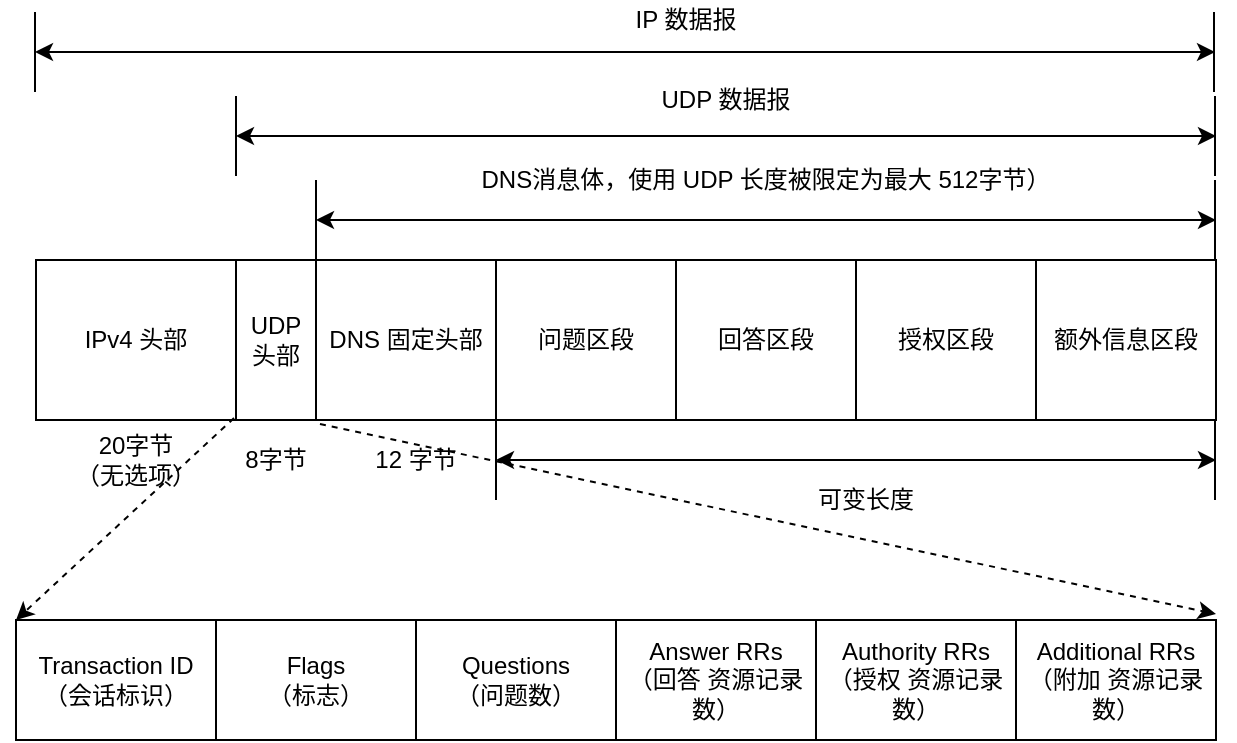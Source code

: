 <mxfile version="12.2.9" type="github" pages="1">
  <diagram id="WlpwBIbsUezFIb3I0WMP" name="Page-1">
    <mxGraphModel dx="1102" dy="533" grid="1" gridSize="10" guides="1" tooltips="1" connect="1" arrows="1" fold="1" page="1" pageScale="1" pageWidth="827" pageHeight="1169" math="0" shadow="0">
      <root>
        <mxCell id="0"/>
        <mxCell id="1" parent="0"/>
        <mxCell id="q1HZqBqBd3Bs0f9Zx4c5-1" value="IPv4 头部" style="rounded=0;whiteSpace=wrap;html=1;" vertex="1" parent="1">
          <mxGeometry x="70" y="160" width="100" height="80" as="geometry"/>
        </mxCell>
        <mxCell id="q1HZqBqBd3Bs0f9Zx4c5-2" value="UDP 头部" style="rounded=0;whiteSpace=wrap;html=1;" vertex="1" parent="1">
          <mxGeometry x="170" y="160" width="40" height="80" as="geometry"/>
        </mxCell>
        <mxCell id="q1HZqBqBd3Bs0f9Zx4c5-3" value="DNS 固定头部" style="rounded=0;whiteSpace=wrap;html=1;" vertex="1" parent="1">
          <mxGeometry x="210" y="160" width="90" height="80" as="geometry"/>
        </mxCell>
        <mxCell id="q1HZqBqBd3Bs0f9Zx4c5-4" value="20字节&lt;br&gt;（无选项）" style="text;html=1;strokeColor=none;fillColor=none;align=center;verticalAlign=middle;whiteSpace=wrap;rounded=0;" vertex="1" parent="1">
          <mxGeometry x="70" y="250" width="100" height="20" as="geometry"/>
        </mxCell>
        <mxCell id="q1HZqBqBd3Bs0f9Zx4c5-5" value="8字节" style="text;html=1;strokeColor=none;fillColor=none;align=center;verticalAlign=middle;whiteSpace=wrap;rounded=0;" vertex="1" parent="1">
          <mxGeometry x="140" y="250" width="100" height="20" as="geometry"/>
        </mxCell>
        <mxCell id="q1HZqBqBd3Bs0f9Zx4c5-6" value="12 字节" style="text;html=1;strokeColor=none;fillColor=none;align=center;verticalAlign=middle;whiteSpace=wrap;rounded=0;" vertex="1" parent="1">
          <mxGeometry x="210" y="250" width="100" height="20" as="geometry"/>
        </mxCell>
        <mxCell id="q1HZqBqBd3Bs0f9Zx4c5-7" value="问题区段" style="rounded=0;whiteSpace=wrap;html=1;" vertex="1" parent="1">
          <mxGeometry x="300" y="160" width="90" height="80" as="geometry"/>
        </mxCell>
        <mxCell id="q1HZqBqBd3Bs0f9Zx4c5-8" value="回答区段" style="rounded=0;whiteSpace=wrap;html=1;" vertex="1" parent="1">
          <mxGeometry x="390" y="160" width="90" height="80" as="geometry"/>
        </mxCell>
        <mxCell id="q1HZqBqBd3Bs0f9Zx4c5-9" value="授权区段" style="rounded=0;whiteSpace=wrap;html=1;" vertex="1" parent="1">
          <mxGeometry x="480" y="160" width="90" height="80" as="geometry"/>
        </mxCell>
        <mxCell id="q1HZqBqBd3Bs0f9Zx4c5-10" value="额外信息区段" style="rounded=0;whiteSpace=wrap;html=1;" vertex="1" parent="1">
          <mxGeometry x="570" y="160" width="90" height="80" as="geometry"/>
        </mxCell>
        <mxCell id="q1HZqBqBd3Bs0f9Zx4c5-11" value="" style="endArrow=none;html=1;" edge="1" parent="1">
          <mxGeometry width="50" height="50" relative="1" as="geometry">
            <mxPoint x="300" y="280" as="sourcePoint"/>
            <mxPoint x="300" y="240" as="targetPoint"/>
          </mxGeometry>
        </mxCell>
        <mxCell id="q1HZqBqBd3Bs0f9Zx4c5-12" value="" style="endArrow=classic;startArrow=classic;html=1;" edge="1" parent="1">
          <mxGeometry width="50" height="50" relative="1" as="geometry">
            <mxPoint x="300" y="260" as="sourcePoint"/>
            <mxPoint x="660" y="260" as="targetPoint"/>
          </mxGeometry>
        </mxCell>
        <mxCell id="q1HZqBqBd3Bs0f9Zx4c5-13" value="" style="endArrow=none;html=1;" edge="1" parent="1">
          <mxGeometry width="50" height="50" relative="1" as="geometry">
            <mxPoint x="659.5" y="280" as="sourcePoint"/>
            <mxPoint x="659.5" y="240" as="targetPoint"/>
          </mxGeometry>
        </mxCell>
        <mxCell id="q1HZqBqBd3Bs0f9Zx4c5-15" value="可变长度" style="text;html=1;strokeColor=none;fillColor=none;align=center;verticalAlign=middle;whiteSpace=wrap;rounded=0;" vertex="1" parent="1">
          <mxGeometry x="460" y="270" width="50" height="20" as="geometry"/>
        </mxCell>
        <mxCell id="q1HZqBqBd3Bs0f9Zx4c5-16" value="" style="endArrow=none;html=1;" edge="1" parent="1">
          <mxGeometry width="50" height="50" relative="1" as="geometry">
            <mxPoint x="210" y="160" as="sourcePoint"/>
            <mxPoint x="210" y="120" as="targetPoint"/>
          </mxGeometry>
        </mxCell>
        <mxCell id="q1HZqBqBd3Bs0f9Zx4c5-17" value="" style="endArrow=classic;startArrow=classic;html=1;" edge="1" parent="1">
          <mxGeometry width="50" height="50" relative="1" as="geometry">
            <mxPoint x="210" y="140" as="sourcePoint"/>
            <mxPoint x="660" y="140" as="targetPoint"/>
          </mxGeometry>
        </mxCell>
        <mxCell id="q1HZqBqBd3Bs0f9Zx4c5-18" value="" style="endArrow=none;html=1;" edge="1" parent="1">
          <mxGeometry width="50" height="50" relative="1" as="geometry">
            <mxPoint x="659.5" y="160" as="sourcePoint"/>
            <mxPoint x="659.5" y="120" as="targetPoint"/>
          </mxGeometry>
        </mxCell>
        <mxCell id="q1HZqBqBd3Bs0f9Zx4c5-19" value="DNS消息体，使用 UDP 长度被限定为最大 512字节）" style="text;html=1;strokeColor=none;fillColor=none;align=center;verticalAlign=middle;whiteSpace=wrap;rounded=0;" vertex="1" parent="1">
          <mxGeometry x="260" y="110" width="350" height="20" as="geometry"/>
        </mxCell>
        <mxCell id="q1HZqBqBd3Bs0f9Zx4c5-20" value="" style="endArrow=none;html=1;" edge="1" parent="1">
          <mxGeometry width="50" height="50" relative="1" as="geometry">
            <mxPoint x="170" y="118" as="sourcePoint"/>
            <mxPoint x="170" y="78" as="targetPoint"/>
          </mxGeometry>
        </mxCell>
        <mxCell id="q1HZqBqBd3Bs0f9Zx4c5-21" value="" style="endArrow=classic;startArrow=classic;html=1;" edge="1" parent="1">
          <mxGeometry width="50" height="50" relative="1" as="geometry">
            <mxPoint x="170" y="98" as="sourcePoint"/>
            <mxPoint x="660" y="98" as="targetPoint"/>
          </mxGeometry>
        </mxCell>
        <mxCell id="q1HZqBqBd3Bs0f9Zx4c5-22" value="" style="endArrow=none;html=1;" edge="1" parent="1">
          <mxGeometry width="50" height="50" relative="1" as="geometry">
            <mxPoint x="659.5" y="118" as="sourcePoint"/>
            <mxPoint x="659.5" y="78" as="targetPoint"/>
          </mxGeometry>
        </mxCell>
        <mxCell id="q1HZqBqBd3Bs0f9Zx4c5-23" value="UDP 数据报" style="text;html=1;strokeColor=none;fillColor=none;align=center;verticalAlign=middle;whiteSpace=wrap;rounded=0;" vertex="1" parent="1">
          <mxGeometry x="380" y="70" width="70" height="20" as="geometry"/>
        </mxCell>
        <mxCell id="q1HZqBqBd3Bs0f9Zx4c5-24" value="" style="endArrow=none;html=1;" edge="1" parent="1">
          <mxGeometry width="50" height="50" relative="1" as="geometry">
            <mxPoint x="69.5" y="76" as="sourcePoint"/>
            <mxPoint x="69.5" y="36" as="targetPoint"/>
          </mxGeometry>
        </mxCell>
        <mxCell id="q1HZqBqBd3Bs0f9Zx4c5-25" value="" style="endArrow=classic;startArrow=classic;html=1;" edge="1" parent="1">
          <mxGeometry width="50" height="50" relative="1" as="geometry">
            <mxPoint x="69.5" y="56" as="sourcePoint"/>
            <mxPoint x="659.5" y="56" as="targetPoint"/>
          </mxGeometry>
        </mxCell>
        <mxCell id="q1HZqBqBd3Bs0f9Zx4c5-26" value="" style="endArrow=none;html=1;" edge="1" parent="1">
          <mxGeometry width="50" height="50" relative="1" as="geometry">
            <mxPoint x="659" y="76" as="sourcePoint"/>
            <mxPoint x="659" y="36" as="targetPoint"/>
          </mxGeometry>
        </mxCell>
        <mxCell id="q1HZqBqBd3Bs0f9Zx4c5-27" value="IP 数据报" style="text;html=1;strokeColor=none;fillColor=none;align=center;verticalAlign=middle;whiteSpace=wrap;rounded=0;" vertex="1" parent="1">
          <mxGeometry x="360" y="30" width="70" height="20" as="geometry"/>
        </mxCell>
        <mxCell id="q1HZqBqBd3Bs0f9Zx4c5-34" value="" style="group" vertex="1" connectable="0" parent="1">
          <mxGeometry x="60" y="340" width="600" height="60" as="geometry"/>
        </mxCell>
        <mxCell id="q1HZqBqBd3Bs0f9Zx4c5-28" value="Transaction ID&lt;br&gt;（会话标识）" style="rounded=0;whiteSpace=wrap;html=1;" vertex="1" parent="q1HZqBqBd3Bs0f9Zx4c5-34">
          <mxGeometry width="100" height="60" as="geometry"/>
        </mxCell>
        <mxCell id="q1HZqBqBd3Bs0f9Zx4c5-29" value="Flags&lt;br&gt;（标志）" style="rounded=0;whiteSpace=wrap;html=1;" vertex="1" parent="q1HZqBqBd3Bs0f9Zx4c5-34">
          <mxGeometry x="100" width="100" height="60" as="geometry"/>
        </mxCell>
        <mxCell id="q1HZqBqBd3Bs0f9Zx4c5-30" value="Questions&lt;br&gt;（问题数）" style="rounded=0;whiteSpace=wrap;html=1;" vertex="1" parent="q1HZqBqBd3Bs0f9Zx4c5-34">
          <mxGeometry x="200" width="100" height="60" as="geometry"/>
        </mxCell>
        <mxCell id="q1HZqBqBd3Bs0f9Zx4c5-31" value="Answer RRs&lt;br&gt;（回答 资源记录数）" style="rounded=0;whiteSpace=wrap;html=1;" vertex="1" parent="q1HZqBqBd3Bs0f9Zx4c5-34">
          <mxGeometry x="300" width="100" height="60" as="geometry"/>
        </mxCell>
        <mxCell id="q1HZqBqBd3Bs0f9Zx4c5-32" value="Authority RRs&lt;br&gt;（授权 资源记录数）" style="rounded=0;whiteSpace=wrap;html=1;" vertex="1" parent="q1HZqBqBd3Bs0f9Zx4c5-34">
          <mxGeometry x="400" width="100" height="60" as="geometry"/>
        </mxCell>
        <mxCell id="q1HZqBqBd3Bs0f9Zx4c5-33" value="Additional RRs&lt;br&gt;（附加 资源记录数）" style="rounded=0;whiteSpace=wrap;html=1;" vertex="1" parent="q1HZqBqBd3Bs0f9Zx4c5-34">
          <mxGeometry x="500" width="100" height="60" as="geometry"/>
        </mxCell>
        <mxCell id="q1HZqBqBd3Bs0f9Zx4c5-35" value="" style="endArrow=classic;html=1;exitX=-0.025;exitY=0.988;exitDx=0;exitDy=0;exitPerimeter=0;entryX=0;entryY=0;entryDx=0;entryDy=0;entryPerimeter=0;dashed=1;" edge="1" parent="1" source="q1HZqBqBd3Bs0f9Zx4c5-2" target="q1HZqBqBd3Bs0f9Zx4c5-28">
          <mxGeometry width="50" height="50" relative="1" as="geometry">
            <mxPoint x="90" y="330" as="sourcePoint"/>
            <mxPoint x="140" y="280" as="targetPoint"/>
          </mxGeometry>
        </mxCell>
        <mxCell id="q1HZqBqBd3Bs0f9Zx4c5-37" value="" style="endArrow=classic;html=1;exitX=0.022;exitY=1.025;exitDx=0;exitDy=0;exitPerimeter=0;entryX=1;entryY=-0.05;entryDx=0;entryDy=0;entryPerimeter=0;dashed=1;" edge="1" parent="1" source="q1HZqBqBd3Bs0f9Zx4c5-3" target="q1HZqBqBd3Bs0f9Zx4c5-33">
          <mxGeometry width="50" height="50" relative="1" as="geometry">
            <mxPoint x="250" y="340" as="sourcePoint"/>
            <mxPoint x="300" y="290" as="targetPoint"/>
          </mxGeometry>
        </mxCell>
      </root>
    </mxGraphModel>
  </diagram>
</mxfile>
